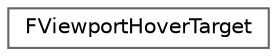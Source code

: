 digraph "Graphical Class Hierarchy"
{
 // INTERACTIVE_SVG=YES
 // LATEX_PDF_SIZE
  bgcolor="transparent";
  edge [fontname=Helvetica,fontsize=10,labelfontname=Helvetica,labelfontsize=10];
  node [fontname=Helvetica,fontsize=10,shape=box,height=0.2,width=0.4];
  rankdir="LR";
  Node0 [id="Node000000",label="FViewportHoverTarget",height=0.2,width=0.4,color="grey40", fillcolor="white", style="filled",URL="$d3/d83/structFViewportHoverTarget.html",tooltip="Describes an object that's currently hovered over in the level viewport."];
}
